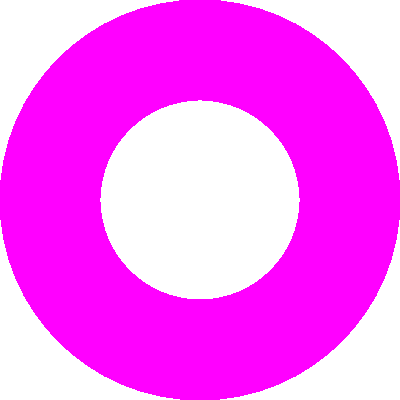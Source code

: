 size(200);
pair O=(0,0);
path p1=circle(O,1);
path p2=circle(O,2);
fill(p1^^p2,evenodd+magenta);                                             
